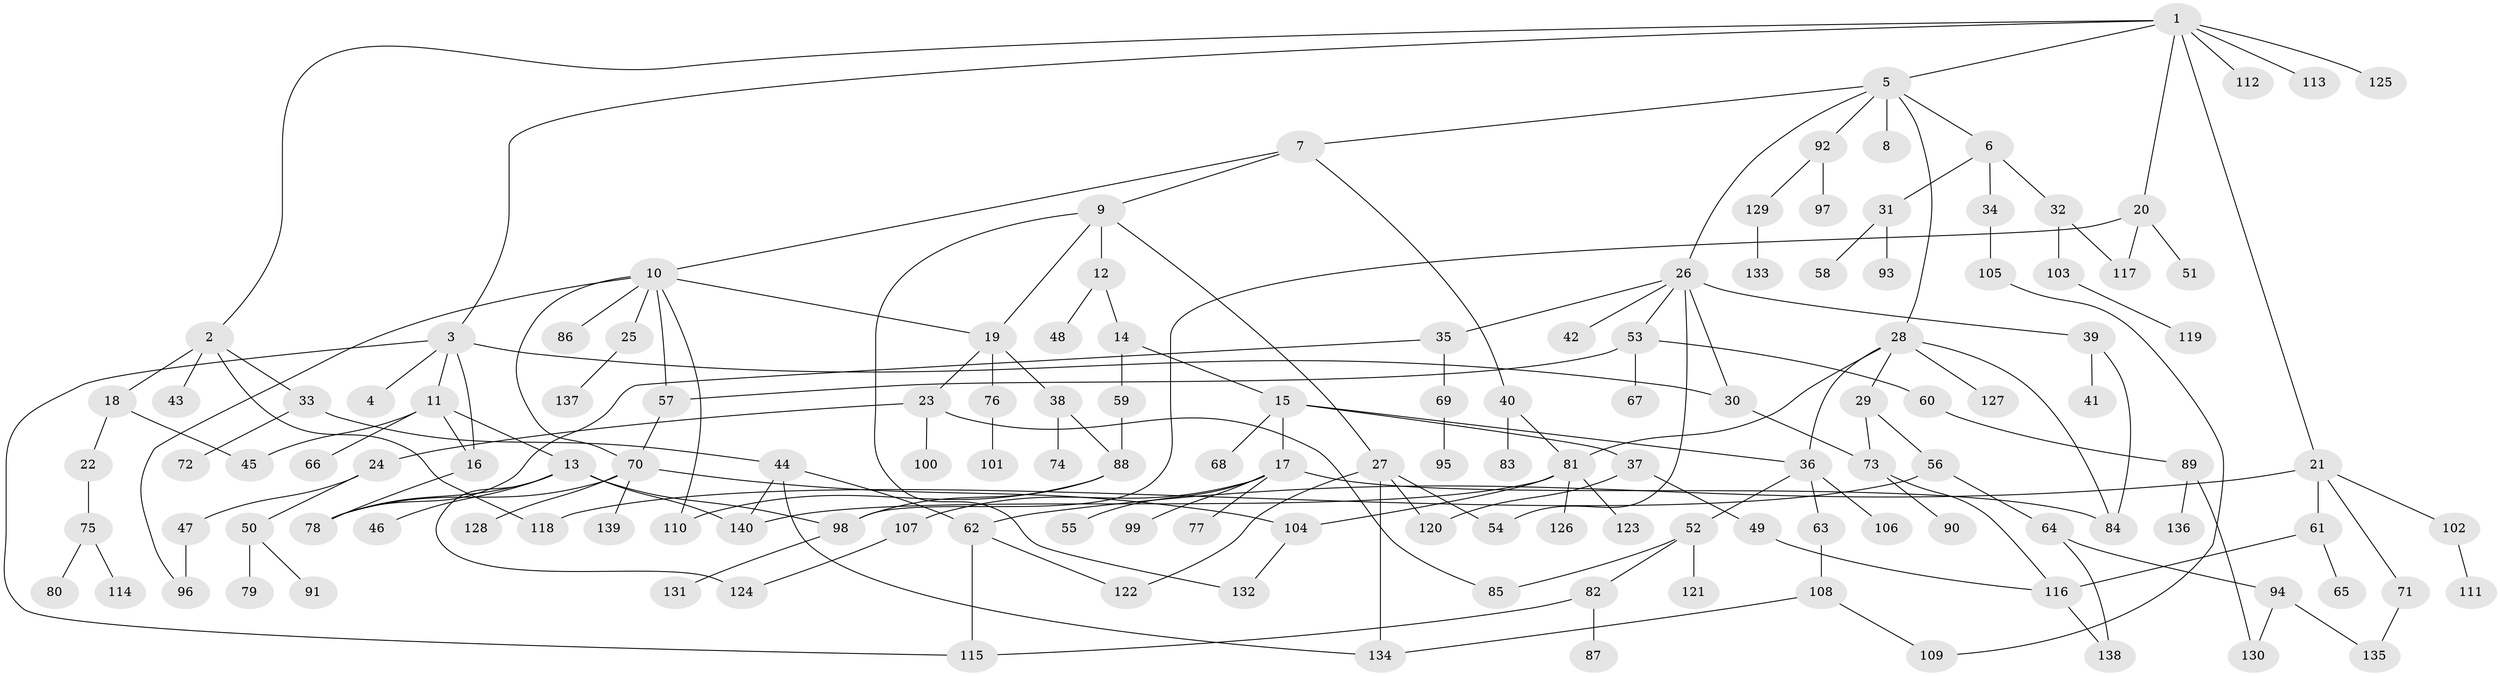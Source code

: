 // coarse degree distribution, {7: 0.0625, 6: 0.0625, 1: 0.3854166666666667, 9: 0.010416666666666666, 5: 0.08333333333333333, 3: 0.14583333333333334, 4: 0.07291666666666667, 2: 0.17708333333333334}
// Generated by graph-tools (version 1.1) at 2025/41/03/06/25 10:41:25]
// undirected, 140 vertices, 180 edges
graph export_dot {
graph [start="1"]
  node [color=gray90,style=filled];
  1;
  2;
  3;
  4;
  5;
  6;
  7;
  8;
  9;
  10;
  11;
  12;
  13;
  14;
  15;
  16;
  17;
  18;
  19;
  20;
  21;
  22;
  23;
  24;
  25;
  26;
  27;
  28;
  29;
  30;
  31;
  32;
  33;
  34;
  35;
  36;
  37;
  38;
  39;
  40;
  41;
  42;
  43;
  44;
  45;
  46;
  47;
  48;
  49;
  50;
  51;
  52;
  53;
  54;
  55;
  56;
  57;
  58;
  59;
  60;
  61;
  62;
  63;
  64;
  65;
  66;
  67;
  68;
  69;
  70;
  71;
  72;
  73;
  74;
  75;
  76;
  77;
  78;
  79;
  80;
  81;
  82;
  83;
  84;
  85;
  86;
  87;
  88;
  89;
  90;
  91;
  92;
  93;
  94;
  95;
  96;
  97;
  98;
  99;
  100;
  101;
  102;
  103;
  104;
  105;
  106;
  107;
  108;
  109;
  110;
  111;
  112;
  113;
  114;
  115;
  116;
  117;
  118;
  119;
  120;
  121;
  122;
  123;
  124;
  125;
  126;
  127;
  128;
  129;
  130;
  131;
  132;
  133;
  134;
  135;
  136;
  137;
  138;
  139;
  140;
  1 -- 2;
  1 -- 3;
  1 -- 5;
  1 -- 20;
  1 -- 21;
  1 -- 112;
  1 -- 113;
  1 -- 125;
  2 -- 18;
  2 -- 33;
  2 -- 43;
  2 -- 118;
  3 -- 4;
  3 -- 11;
  3 -- 16;
  3 -- 115;
  3 -- 30;
  5 -- 6;
  5 -- 7;
  5 -- 8;
  5 -- 26;
  5 -- 28;
  5 -- 92;
  6 -- 31;
  6 -- 32;
  6 -- 34;
  7 -- 9;
  7 -- 10;
  7 -- 40;
  9 -- 12;
  9 -- 27;
  9 -- 19;
  9 -- 132;
  10 -- 19;
  10 -- 25;
  10 -- 57;
  10 -- 86;
  10 -- 96;
  10 -- 110;
  10 -- 70;
  11 -- 13;
  11 -- 45;
  11 -- 66;
  11 -- 16;
  12 -- 14;
  12 -- 48;
  13 -- 46;
  13 -- 98;
  13 -- 124;
  13 -- 140;
  13 -- 78;
  14 -- 15;
  14 -- 59;
  15 -- 17;
  15 -- 37;
  15 -- 68;
  15 -- 36;
  16 -- 78;
  17 -- 55;
  17 -- 77;
  17 -- 99;
  17 -- 107;
  17 -- 84;
  18 -- 22;
  18 -- 45;
  19 -- 23;
  19 -- 38;
  19 -- 76;
  20 -- 51;
  20 -- 117;
  20 -- 98;
  21 -- 61;
  21 -- 71;
  21 -- 102;
  21 -- 62;
  22 -- 75;
  23 -- 24;
  23 -- 100;
  23 -- 85;
  24 -- 47;
  24 -- 50;
  25 -- 137;
  26 -- 30;
  26 -- 35;
  26 -- 39;
  26 -- 42;
  26 -- 53;
  26 -- 54;
  27 -- 120;
  27 -- 134;
  27 -- 122;
  27 -- 54;
  28 -- 29;
  28 -- 36;
  28 -- 81;
  28 -- 127;
  28 -- 84;
  29 -- 56;
  29 -- 73;
  30 -- 73;
  31 -- 58;
  31 -- 93;
  32 -- 103;
  32 -- 117;
  33 -- 44;
  33 -- 72;
  34 -- 105;
  35 -- 69;
  35 -- 78;
  36 -- 52;
  36 -- 63;
  36 -- 106;
  37 -- 49;
  37 -- 120;
  38 -- 74;
  38 -- 88;
  39 -- 41;
  39 -- 84;
  40 -- 83;
  40 -- 81;
  44 -- 62;
  44 -- 140;
  44 -- 134;
  47 -- 96;
  49 -- 116;
  50 -- 79;
  50 -- 91;
  52 -- 82;
  52 -- 85;
  52 -- 121;
  53 -- 60;
  53 -- 67;
  53 -- 57;
  56 -- 64;
  56 -- 118;
  57 -- 70;
  59 -- 88;
  60 -- 89;
  61 -- 65;
  61 -- 116;
  62 -- 122;
  62 -- 115;
  63 -- 108;
  64 -- 94;
  64 -- 138;
  69 -- 95;
  70 -- 104;
  70 -- 128;
  70 -- 139;
  70 -- 78;
  71 -- 135;
  73 -- 90;
  73 -- 116;
  75 -- 80;
  75 -- 114;
  76 -- 101;
  81 -- 123;
  81 -- 126;
  81 -- 140;
  81 -- 104;
  82 -- 87;
  82 -- 115;
  88 -- 110;
  88 -- 98;
  89 -- 130;
  89 -- 136;
  92 -- 97;
  92 -- 129;
  94 -- 135;
  94 -- 130;
  98 -- 131;
  102 -- 111;
  103 -- 119;
  104 -- 132;
  105 -- 109;
  107 -- 124;
  108 -- 134;
  108 -- 109;
  116 -- 138;
  129 -- 133;
}
